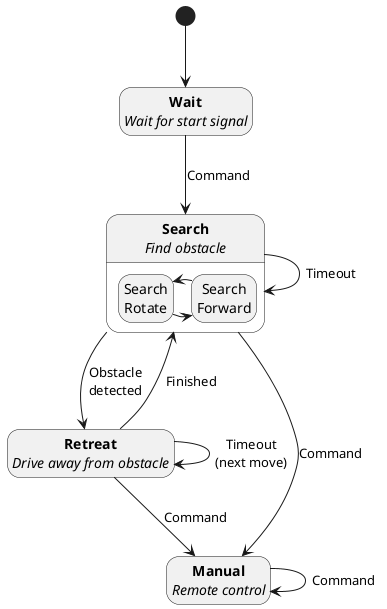 @startuml StateMachine

hide empty description

[*] --> Wait
state "<b>Wait</b>\n<i>Wait for start signal</i>" as Wait
state "<b>Search</b>\n<i>Find obstacle</i>" as Search
state "<b>Retreat</b>\n<i>Drive away from obstacle</i>" as Retreat
state "<b>Manual</b>\n<i>Remote control</i>" as Manual

Wait --> Search : Command
Search --> Retreat : Obstacle\ndetected
Search --> Search : Timeout
Search --> Manual : Command
Retreat --> Search : Finished
Retreat --> Retreat : Timeout\n(next move)
Retreat --> Manual : Command
Manual --> Manual : Command

state Search {
    state "Search\nRotate" as Rotate
    state "Search\nForward" as Forward
    Rotate -> Forward
    Forward -> Rotate
}

@enduml
